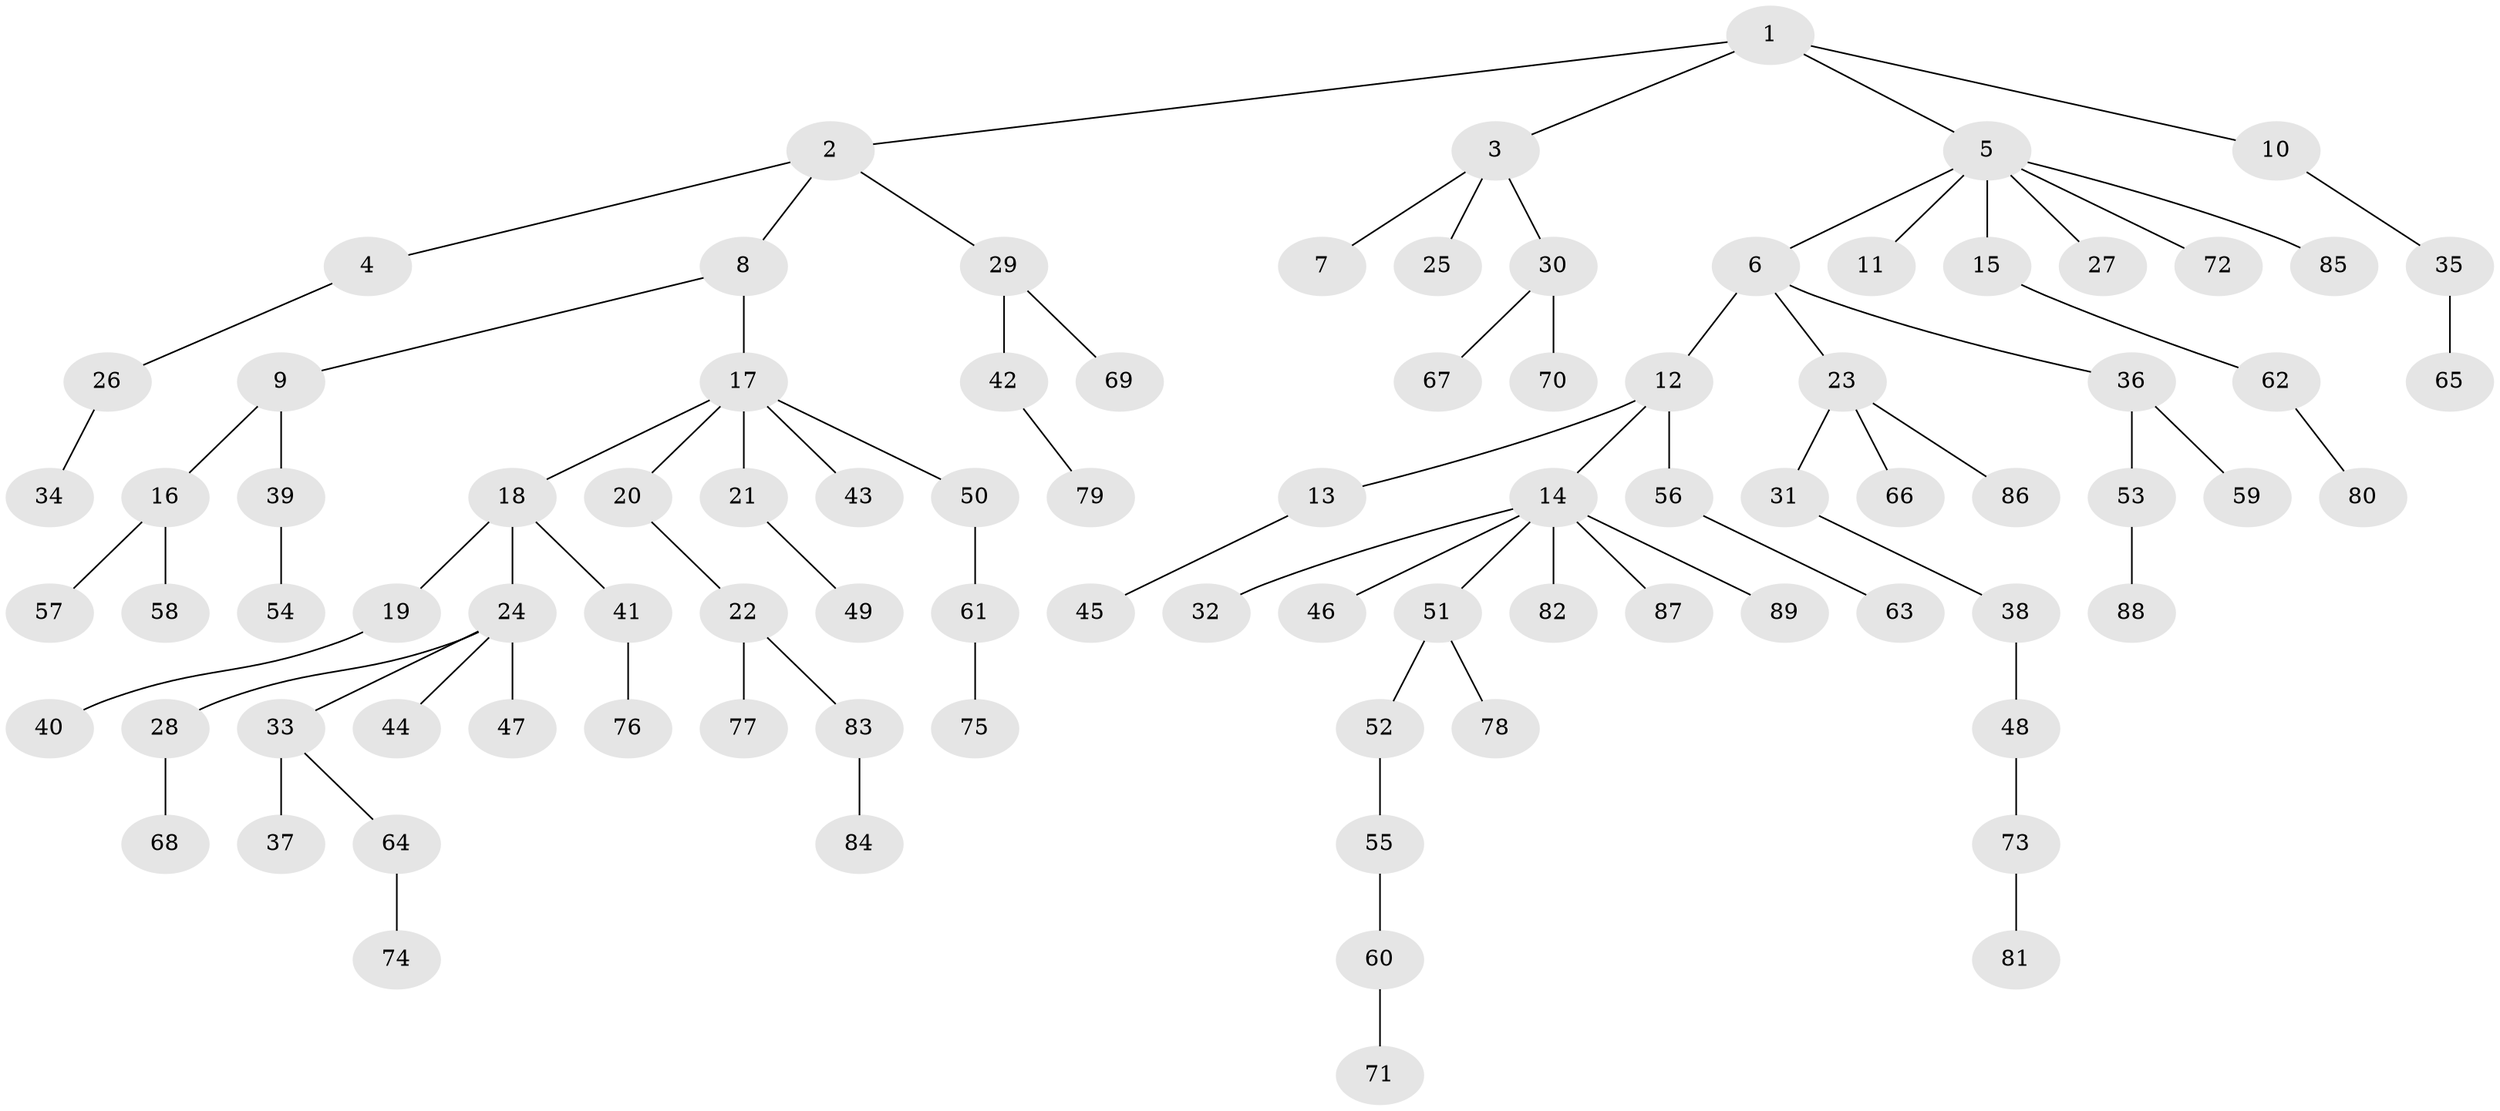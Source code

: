 // Generated by graph-tools (version 1.1) at 2025/15/03/09/25 04:15:37]
// undirected, 89 vertices, 88 edges
graph export_dot {
graph [start="1"]
  node [color=gray90,style=filled];
  1;
  2;
  3;
  4;
  5;
  6;
  7;
  8;
  9;
  10;
  11;
  12;
  13;
  14;
  15;
  16;
  17;
  18;
  19;
  20;
  21;
  22;
  23;
  24;
  25;
  26;
  27;
  28;
  29;
  30;
  31;
  32;
  33;
  34;
  35;
  36;
  37;
  38;
  39;
  40;
  41;
  42;
  43;
  44;
  45;
  46;
  47;
  48;
  49;
  50;
  51;
  52;
  53;
  54;
  55;
  56;
  57;
  58;
  59;
  60;
  61;
  62;
  63;
  64;
  65;
  66;
  67;
  68;
  69;
  70;
  71;
  72;
  73;
  74;
  75;
  76;
  77;
  78;
  79;
  80;
  81;
  82;
  83;
  84;
  85;
  86;
  87;
  88;
  89;
  1 -- 2;
  1 -- 3;
  1 -- 5;
  1 -- 10;
  2 -- 4;
  2 -- 8;
  2 -- 29;
  3 -- 7;
  3 -- 25;
  3 -- 30;
  4 -- 26;
  5 -- 6;
  5 -- 11;
  5 -- 15;
  5 -- 27;
  5 -- 72;
  5 -- 85;
  6 -- 12;
  6 -- 23;
  6 -- 36;
  8 -- 9;
  8 -- 17;
  9 -- 16;
  9 -- 39;
  10 -- 35;
  12 -- 13;
  12 -- 14;
  12 -- 56;
  13 -- 45;
  14 -- 32;
  14 -- 46;
  14 -- 51;
  14 -- 82;
  14 -- 87;
  14 -- 89;
  15 -- 62;
  16 -- 57;
  16 -- 58;
  17 -- 18;
  17 -- 20;
  17 -- 21;
  17 -- 43;
  17 -- 50;
  18 -- 19;
  18 -- 24;
  18 -- 41;
  19 -- 40;
  20 -- 22;
  21 -- 49;
  22 -- 77;
  22 -- 83;
  23 -- 31;
  23 -- 66;
  23 -- 86;
  24 -- 28;
  24 -- 33;
  24 -- 44;
  24 -- 47;
  26 -- 34;
  28 -- 68;
  29 -- 42;
  29 -- 69;
  30 -- 67;
  30 -- 70;
  31 -- 38;
  33 -- 37;
  33 -- 64;
  35 -- 65;
  36 -- 53;
  36 -- 59;
  38 -- 48;
  39 -- 54;
  41 -- 76;
  42 -- 79;
  48 -- 73;
  50 -- 61;
  51 -- 52;
  51 -- 78;
  52 -- 55;
  53 -- 88;
  55 -- 60;
  56 -- 63;
  60 -- 71;
  61 -- 75;
  62 -- 80;
  64 -- 74;
  73 -- 81;
  83 -- 84;
}

